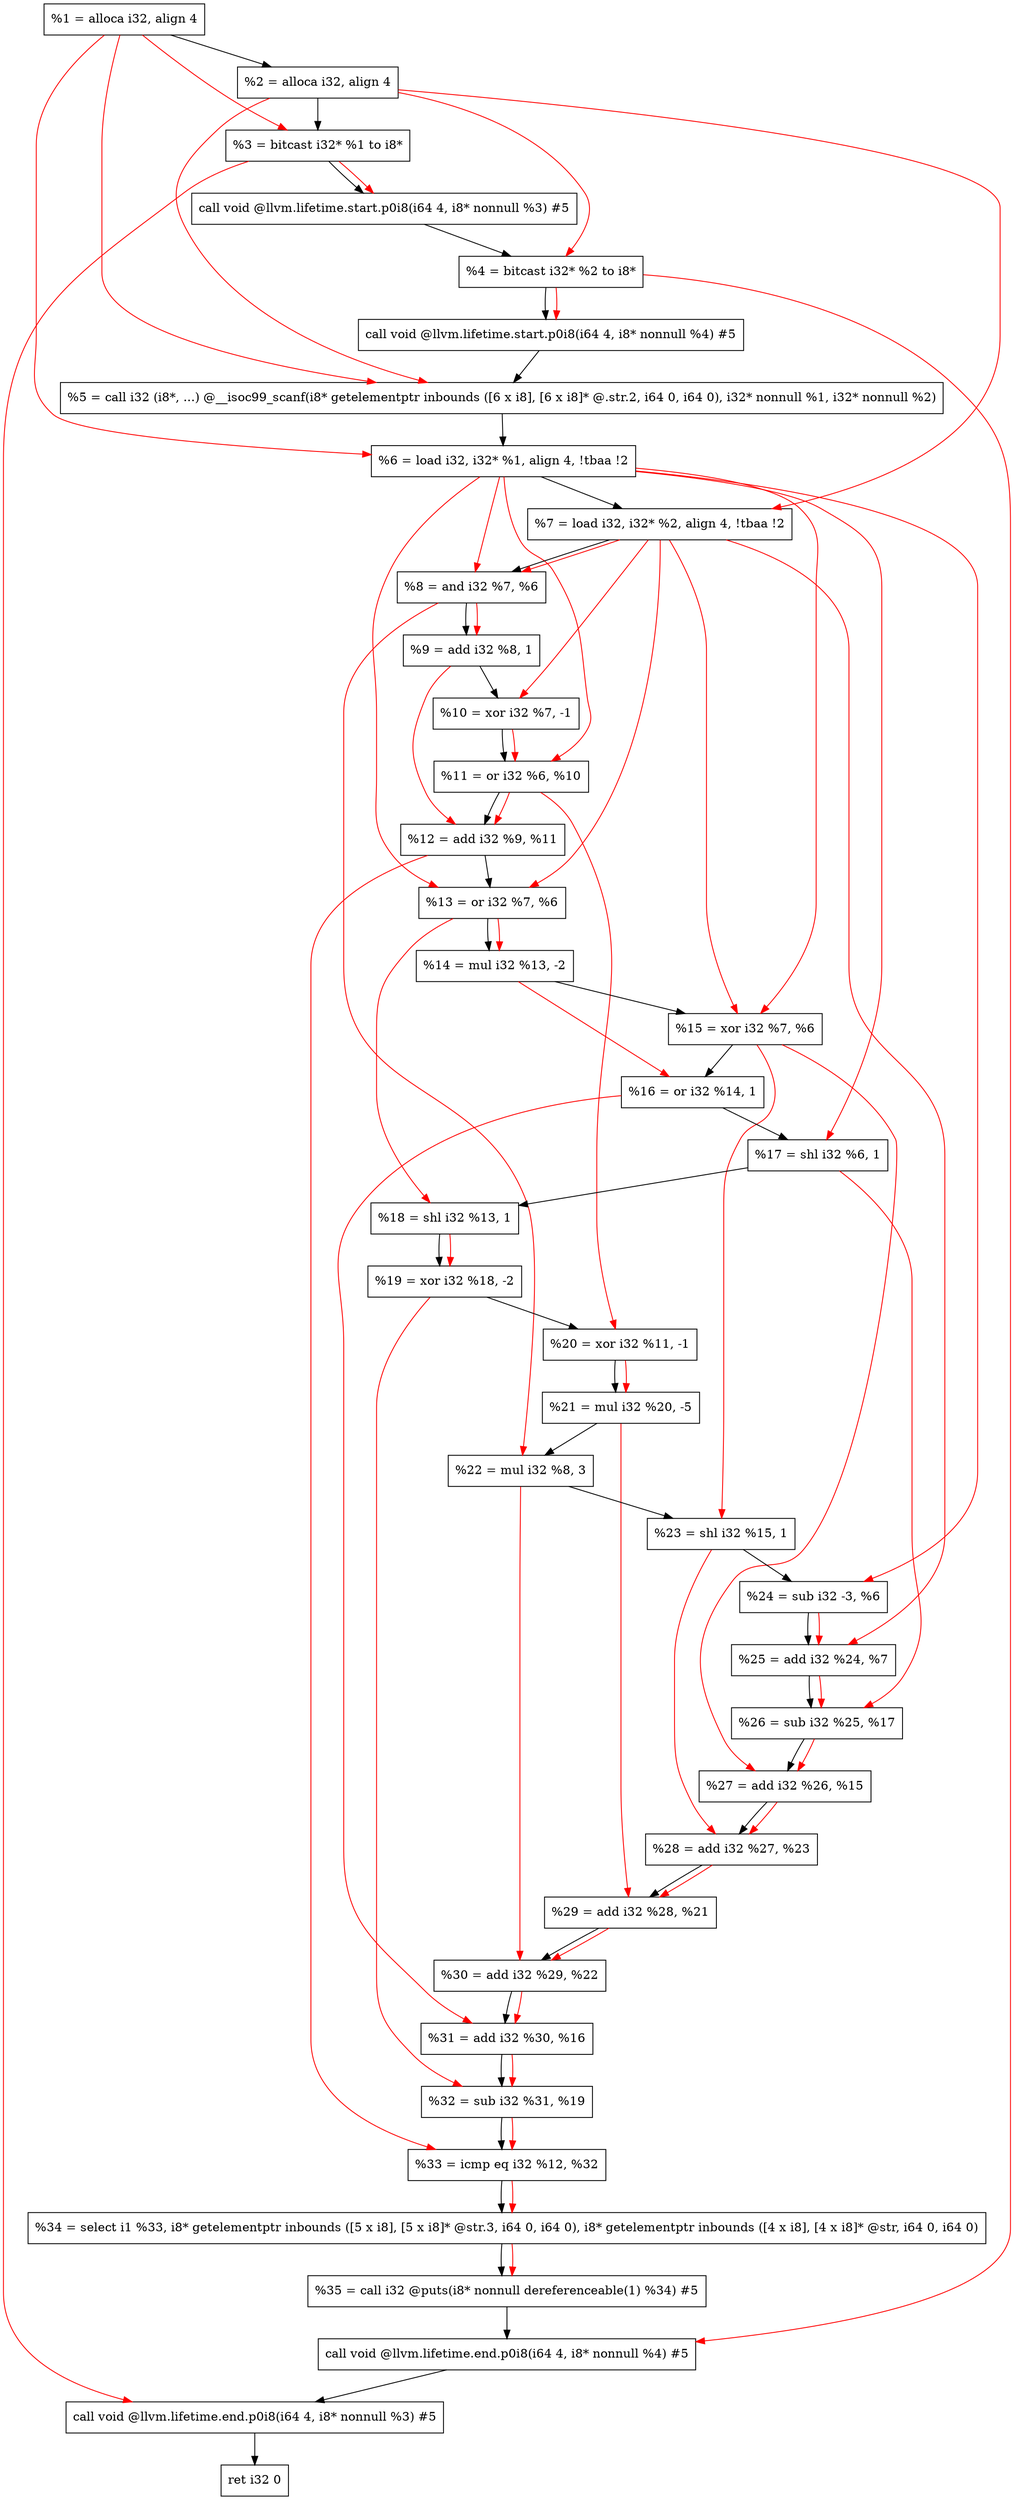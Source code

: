 digraph "DFG for'main' function" {
	Node0x184dee8[shape=record, label="  %1 = alloca i32, align 4"];
	Node0x184df68[shape=record, label="  %2 = alloca i32, align 4"];
	Node0x184dff8[shape=record, label="  %3 = bitcast i32* %1 to i8*"];
	Node0x184e458[shape=record, label="  call void @llvm.lifetime.start.p0i8(i64 4, i8* nonnull %3) #5"];
	Node0x184e538[shape=record, label="  %4 = bitcast i32* %2 to i8*"];
	Node0x184e658[shape=record, label="  call void @llvm.lifetime.start.p0i8(i64 4, i8* nonnull %4) #5"];
	Node0x184e890[shape=record, label="  %5 = call i32 (i8*, ...) @__isoc99_scanf(i8* getelementptr inbounds ([6 x i8], [6 x i8]* @.str.2, i64 0, i64 0), i32* nonnull %1, i32* nonnull %2)"];
	Node0x184e948[shape=record, label="  %6 = load i32, i32* %1, align 4, !tbaa !2"];
	Node0x184f8b8[shape=record, label="  %7 = load i32, i32* %2, align 4, !tbaa !2"];
	Node0x184ff40[shape=record, label="  %8 = and i32 %7, %6"];
	Node0x184ffb0[shape=record, label="  %9 = add i32 %8, 1"];
	Node0x1850020[shape=record, label="  %10 = xor i32 %7, -1"];
	Node0x1850090[shape=record, label="  %11 = or i32 %6, %10"];
	Node0x1850100[shape=record, label="  %12 = add i32 %9, %11"];
	Node0x1850170[shape=record, label="  %13 = or i32 %7, %6"];
	Node0x18501e0[shape=record, label="  %14 = mul i32 %13, -2"];
	Node0x1850250[shape=record, label="  %15 = xor i32 %7, %6"];
	Node0x18502c0[shape=record, label="  %16 = or i32 %14, 1"];
	Node0x1850330[shape=record, label="  %17 = shl i32 %6, 1"];
	Node0x18503a0[shape=record, label="  %18 = shl i32 %13, 1"];
	Node0x1850410[shape=record, label="  %19 = xor i32 %18, -2"];
	Node0x1850480[shape=record, label="  %20 = xor i32 %11, -1"];
	Node0x18504f0[shape=record, label="  %21 = mul i32 %20, -5"];
	Node0x1850560[shape=record, label="  %22 = mul i32 %8, 3"];
	Node0x18505d0[shape=record, label="  %23 = shl i32 %15, 1"];
	Node0x1850670[shape=record, label="  %24 = sub i32 -3, %6"];
	Node0x18506e0[shape=record, label="  %25 = add i32 %24, %7"];
	Node0x1850750[shape=record, label="  %26 = sub i32 %25, %17"];
	Node0x18507c0[shape=record, label="  %27 = add i32 %26, %15"];
	Node0x1850830[shape=record, label="  %28 = add i32 %27, %23"];
	Node0x18508a0[shape=record, label="  %29 = add i32 %28, %21"];
	Node0x1850910[shape=record, label="  %30 = add i32 %29, %22"];
	Node0x1850980[shape=record, label="  %31 = add i32 %30, %16"];
	Node0x18509f0[shape=record, label="  %32 = sub i32 %31, %19"];
	Node0x1850c70[shape=record, label="  %33 = icmp eq i32 %12, %32"];
	Node0x17ee9d8[shape=record, label="  %34 = select i1 %33, i8* getelementptr inbounds ([5 x i8], [5 x i8]* @str.3, i64 0, i64 0), i8* getelementptr inbounds ([4 x i8], [4 x i8]* @str, i64 0, i64 0)"];
	Node0x1850d00[shape=record, label="  %35 = call i32 @puts(i8* nonnull dereferenceable(1) %34) #5"];
	Node0x1850f58[shape=record, label="  call void @llvm.lifetime.end.p0i8(i64 4, i8* nonnull %4) #5"];
	Node0x18510b8[shape=record, label="  call void @llvm.lifetime.end.p0i8(i64 4, i8* nonnull %3) #5"];
	Node0x1851178[shape=record, label="  ret i32 0"];
	Node0x184dee8 -> Node0x184df68;
	Node0x184df68 -> Node0x184dff8;
	Node0x184dff8 -> Node0x184e458;
	Node0x184e458 -> Node0x184e538;
	Node0x184e538 -> Node0x184e658;
	Node0x184e658 -> Node0x184e890;
	Node0x184e890 -> Node0x184e948;
	Node0x184e948 -> Node0x184f8b8;
	Node0x184f8b8 -> Node0x184ff40;
	Node0x184ff40 -> Node0x184ffb0;
	Node0x184ffb0 -> Node0x1850020;
	Node0x1850020 -> Node0x1850090;
	Node0x1850090 -> Node0x1850100;
	Node0x1850100 -> Node0x1850170;
	Node0x1850170 -> Node0x18501e0;
	Node0x18501e0 -> Node0x1850250;
	Node0x1850250 -> Node0x18502c0;
	Node0x18502c0 -> Node0x1850330;
	Node0x1850330 -> Node0x18503a0;
	Node0x18503a0 -> Node0x1850410;
	Node0x1850410 -> Node0x1850480;
	Node0x1850480 -> Node0x18504f0;
	Node0x18504f0 -> Node0x1850560;
	Node0x1850560 -> Node0x18505d0;
	Node0x18505d0 -> Node0x1850670;
	Node0x1850670 -> Node0x18506e0;
	Node0x18506e0 -> Node0x1850750;
	Node0x1850750 -> Node0x18507c0;
	Node0x18507c0 -> Node0x1850830;
	Node0x1850830 -> Node0x18508a0;
	Node0x18508a0 -> Node0x1850910;
	Node0x1850910 -> Node0x1850980;
	Node0x1850980 -> Node0x18509f0;
	Node0x18509f0 -> Node0x1850c70;
	Node0x1850c70 -> Node0x17ee9d8;
	Node0x17ee9d8 -> Node0x1850d00;
	Node0x1850d00 -> Node0x1850f58;
	Node0x1850f58 -> Node0x18510b8;
	Node0x18510b8 -> Node0x1851178;
edge [color=red]
	Node0x184dee8 -> Node0x184dff8;
	Node0x184dff8 -> Node0x184e458;
	Node0x184df68 -> Node0x184e538;
	Node0x184e538 -> Node0x184e658;
	Node0x184dee8 -> Node0x184e890;
	Node0x184df68 -> Node0x184e890;
	Node0x184dee8 -> Node0x184e948;
	Node0x184df68 -> Node0x184f8b8;
	Node0x184f8b8 -> Node0x184ff40;
	Node0x184e948 -> Node0x184ff40;
	Node0x184ff40 -> Node0x184ffb0;
	Node0x184f8b8 -> Node0x1850020;
	Node0x184e948 -> Node0x1850090;
	Node0x1850020 -> Node0x1850090;
	Node0x184ffb0 -> Node0x1850100;
	Node0x1850090 -> Node0x1850100;
	Node0x184f8b8 -> Node0x1850170;
	Node0x184e948 -> Node0x1850170;
	Node0x1850170 -> Node0x18501e0;
	Node0x184f8b8 -> Node0x1850250;
	Node0x184e948 -> Node0x1850250;
	Node0x18501e0 -> Node0x18502c0;
	Node0x184e948 -> Node0x1850330;
	Node0x1850170 -> Node0x18503a0;
	Node0x18503a0 -> Node0x1850410;
	Node0x1850090 -> Node0x1850480;
	Node0x1850480 -> Node0x18504f0;
	Node0x184ff40 -> Node0x1850560;
	Node0x1850250 -> Node0x18505d0;
	Node0x184e948 -> Node0x1850670;
	Node0x1850670 -> Node0x18506e0;
	Node0x184f8b8 -> Node0x18506e0;
	Node0x18506e0 -> Node0x1850750;
	Node0x1850330 -> Node0x1850750;
	Node0x1850750 -> Node0x18507c0;
	Node0x1850250 -> Node0x18507c0;
	Node0x18507c0 -> Node0x1850830;
	Node0x18505d0 -> Node0x1850830;
	Node0x1850830 -> Node0x18508a0;
	Node0x18504f0 -> Node0x18508a0;
	Node0x18508a0 -> Node0x1850910;
	Node0x1850560 -> Node0x1850910;
	Node0x1850910 -> Node0x1850980;
	Node0x18502c0 -> Node0x1850980;
	Node0x1850980 -> Node0x18509f0;
	Node0x1850410 -> Node0x18509f0;
	Node0x1850100 -> Node0x1850c70;
	Node0x18509f0 -> Node0x1850c70;
	Node0x1850c70 -> Node0x17ee9d8;
	Node0x17ee9d8 -> Node0x1850d00;
	Node0x184e538 -> Node0x1850f58;
	Node0x184dff8 -> Node0x18510b8;
}
